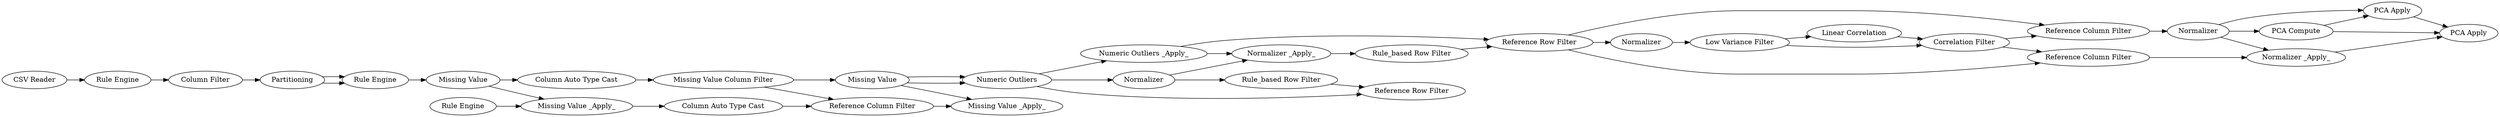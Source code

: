 digraph {
	53 [label="Low Variance Filter"]
	55 [label="Correlation Filter"]
	57 [label="PCA Compute"]
	58 [label="PCA Apply"]
	61 [label="Reference Column Filter"]
	62 [label="PCA Apply"]
	63 [label="Rule Engine"]
	64 [label="Missing Value _Apply_"]
	72 [label="Reference Column Filter"]
	73 [label="Missing Value _Apply_"]
	77 [label="Rule Engine"]
	78 [label="Missing Value"]
	80 [label="Column Auto Type Cast"]
	81 [label="Missing Value Column Filter"]
	82 [label="Missing Value"]
	83 [label="Column Auto Type Cast"]
	200 [label="Linear Correlation"]
	782 [label="CSV Reader"]
	787 [label=Normalizer]
	788 [label="Normalizer _Apply_"]
	799 [label=Normalizer]
	801 [label="Reference Column Filter"]
	23 [label="Rule Engine"]
	24 [label=Partitioning]
	26 [label="Column Filter"]
	66 [label="Numeric Outliers"]
	774 [label=Normalizer]
	775 [label="Rule_based Row Filter"]
	778 [label="Normalizer _Apply_"]
	780 [label="Numeric Outliers _Apply_"]
	784 [label="Rule_based Row Filter"]
	785 [label="Reference Row Filter"]
	786 [label="Reference Row Filter"]
	63 -> 64
	64 -> 83
	72 -> 73
	77 -> 78
	78 -> 64
	78 -> 80
	80 -> 81
	81 -> 82
	81 -> 72
	82 -> 73
	83 -> 72
	23 -> 26
	26 -> 24
	66 -> 774
	66 -> 780
	66 -> 785
	774 -> 775
	774 -> 778
	775 -> 785
	778 -> 784
	780 -> 778
	780 -> 786
	784 -> 786
	53 -> 55
	53 -> 200
	55 -> 61
	55 -> 801
	57 -> 58
	57 -> 62
	58 -> 62
	61 -> 788
	82 -> 66
	82 -> 66
	200 -> 55
	782 -> 23
	787 -> 788
	787 -> 58
	787 -> 57
	788 -> 62
	799 -> 53
	801 -> 787
	24 -> 77
	24 -> 77
	786 -> 801
	786 -> 799
	786 -> 61
	rankdir=LR
}
